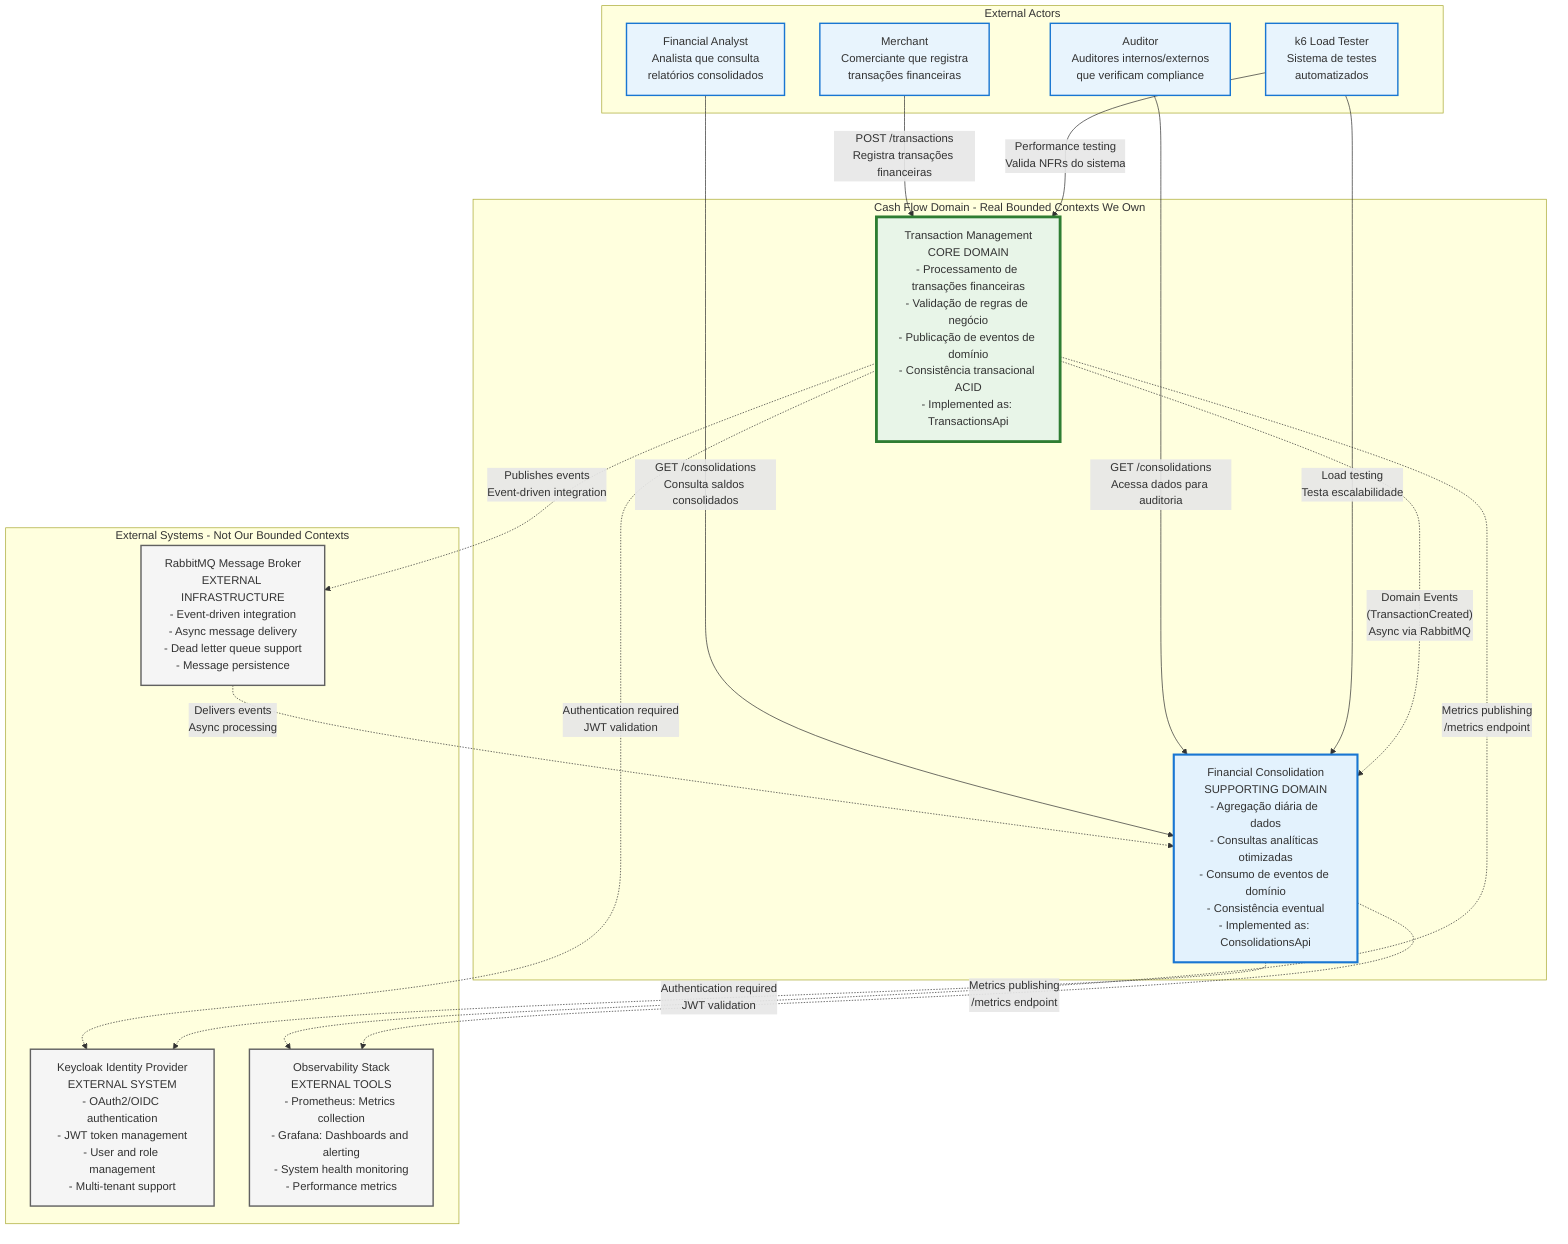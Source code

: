 graph TB
  subgraph External[External Actors]
    Merchant[Merchant<br/>Comerciante que registra<br/>transações financeiras]
    FinancialAnalyst[Financial Analyst<br/>Analista que consulta<br/>relatórios consolidados]
    Auditor[Auditor<br/>Auditores internos/externos<br/>que verificam compliance]
    LoadTester[k6 Load Tester<br/>Sistema de testes<br/>automatizados]
  end

  subgraph CashFlowDomain[Cash Flow Domain - Real Bounded Contexts We Own]

    TransactionContext[Transaction Management<br/>CORE DOMAIN<br/>- Processamento de transações financeiras<br/>- Validação de regras de negócio<br/>- Publicação de eventos de domínio<br/>- Consistência transacional ACID<br/>- Implemented as: TransactionsApi]

    ConsolidationContext[Financial Consolidation<br/>SUPPORTING DOMAIN<br/>- Agregação diária de dados<br/>- Consultas analíticas otimizadas<br/>- Consumo de eventos de domínio<br/>- Consistência eventual<br/>- Implemented as: ConsolidationsApi]

  end

  subgraph ExternalSystems[External Systems - Not Our Bounded Contexts]

    IdentityProvider[Keycloak Identity Provider<br/>EXTERNAL SYSTEM<br/>- OAuth2/OIDC authentication<br/>- JWT token management<br/>- User and role management<br/>- Multi-tenant support]

    MonitoringStack[Observability Stack<br/>EXTERNAL TOOLS<br/>- Prometheus: Metrics collection<br/>- Grafana: Dashboards and alerting<br/>- System health monitoring<br/>- Performance metrics]

    MessageBroker[RabbitMQ Message Broker<br/>EXTERNAL INFRASTRUCTURE<br/>- Event-driven integration<br/>- Async message delivery<br/>- Dead letter queue support<br/>- Message persistence]

  end

  %% Business Interactions - Users to Our Domain
  Merchant -->|"POST /transactions<br/>Registra transações financeiras"| TransactionContext
  FinancialAnalyst -->|"GET /consolidations<br/>Consulta saldos consolidados"| ConsolidationContext
  Auditor -->|"GET /consolidations<br/>Acessa dados para auditoria"| ConsolidationContext
  LoadTester -->|"Performance testing<br/>Valida NFRs do sistema"| TransactionContext
  LoadTester -->|"Load testing<br/>Testa escalabilidade"| ConsolidationContext

  %% Domain Integration - DDD Context Mapping
  TransactionContext -.->|"Domain Events<br/>(TransactionCreated)<br/>Async via RabbitMQ"| ConsolidationContext

  %% External Dependencies - Our Domain to External Systems
  TransactionContext -.->|"Publishes events<br/>Event-driven integration"| MessageBroker
  MessageBroker -.->|"Delivers events<br/>Async processing"| ConsolidationContext

  TransactionContext -.->|"Authentication required<br/>JWT validation"| IdentityProvider
  ConsolidationContext -.->|"Authentication required<br/>JWT validation"| IdentityProvider

  TransactionContext -.->|"Metrics publishing<br/>/metrics endpoint"| MonitoringStack
  ConsolidationContext -.->|"Metrics publishing<br/>/metrics endpoint"| MonitoringStack

  %% Styling for C4 Level 1 - System Context (Real Architecture)
  classDef actor fill:#e8f4fd,stroke:#1976d2,stroke-width:2px
  classDef coreContext fill:#e8f5e8,stroke:#2e7d32,stroke-width:4px
  classDef supportingContext fill:#e3f2fd,stroke:#1976d2,stroke-width:3px
  classDef externalSystem fill:#f5f5f5,stroke:#616161,stroke-width:2px

  class Merchant,FinancialAnalyst,Auditor,LoadTester actor
  class TransactionContext coreContext
  class ConsolidationContext supportingContext
  class IdentityProvider,MonitoringStack,MessageBroker externalSystem